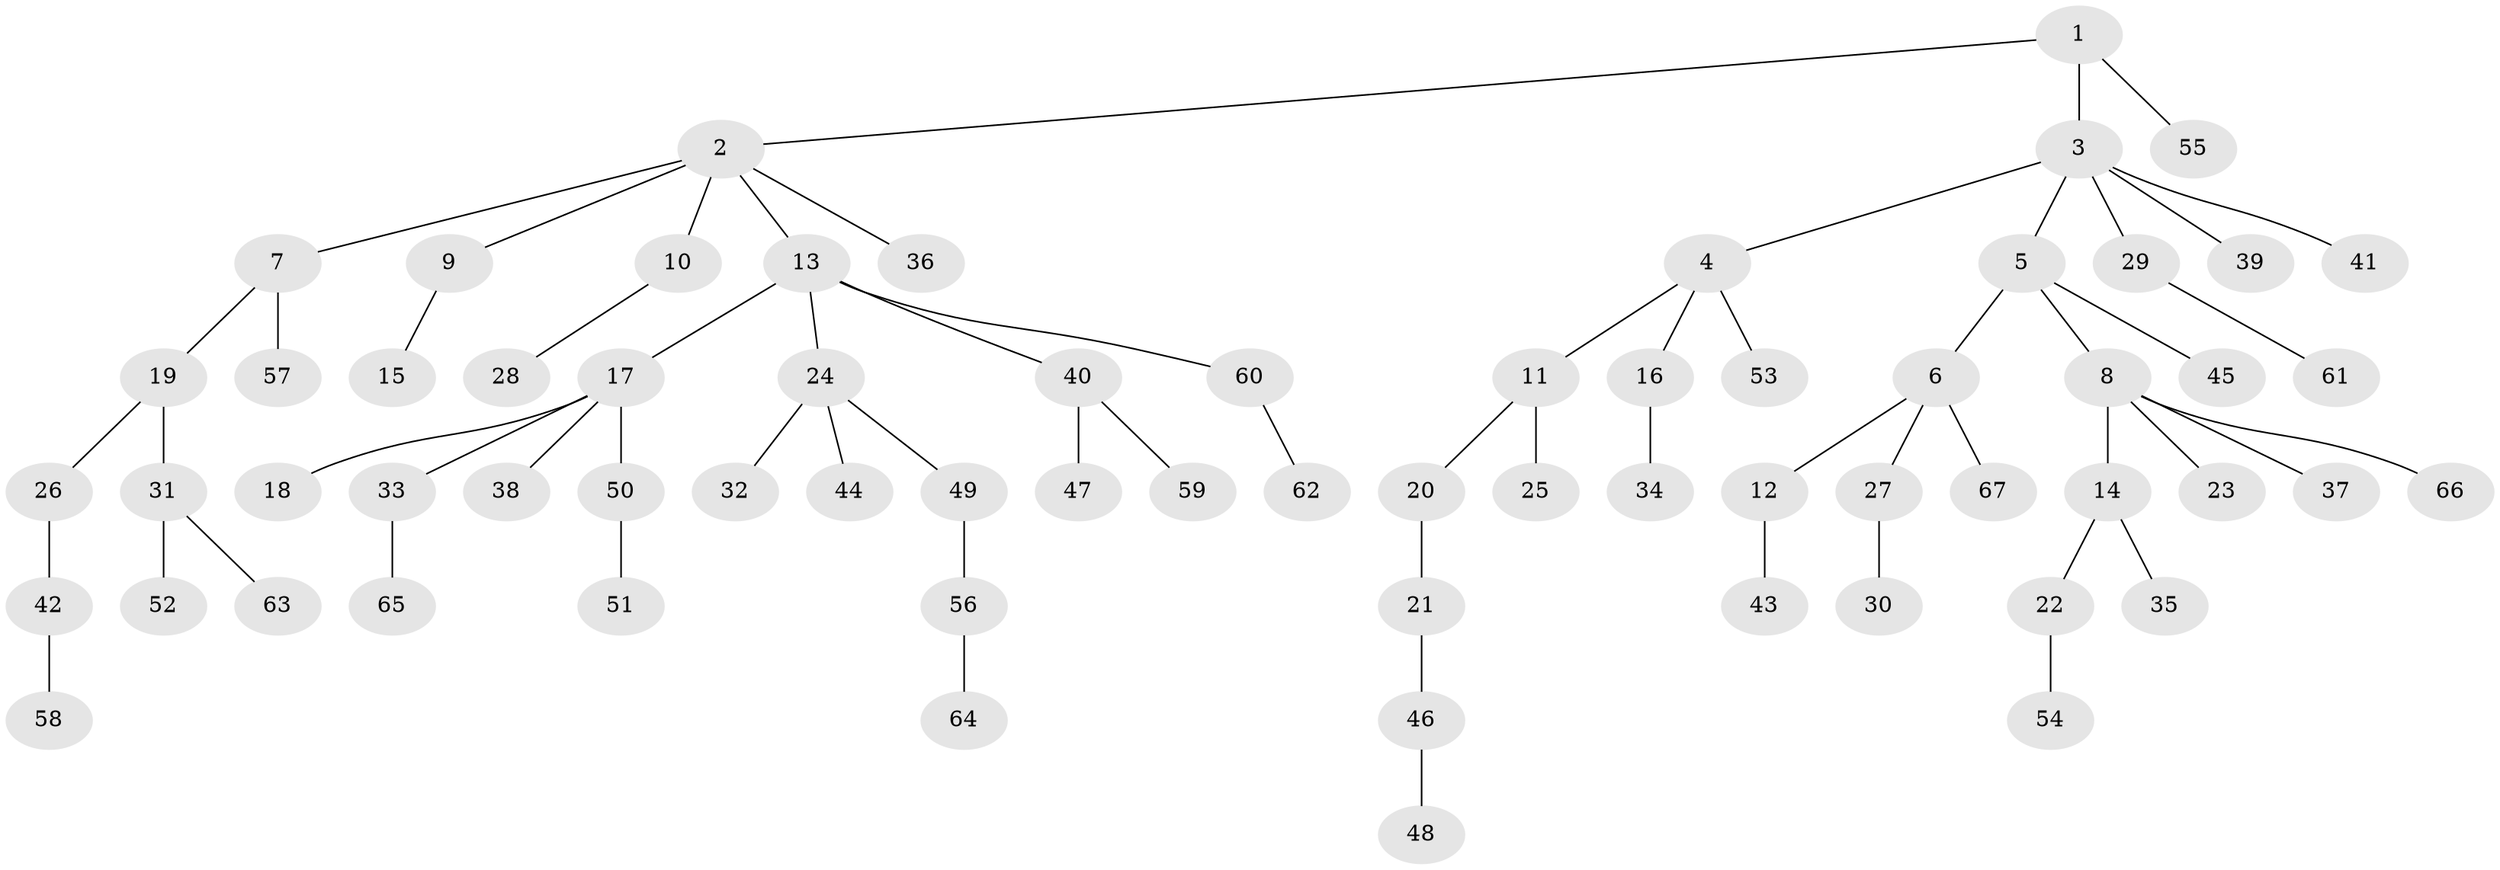 // coarse degree distribution, {2: 0.20588235294117646, 5: 0.058823529411764705, 3: 0.11764705882352941, 1: 0.5294117647058824, 4: 0.08823529411764706}
// Generated by graph-tools (version 1.1) at 2025/37/03/04/25 23:37:17]
// undirected, 67 vertices, 66 edges
graph export_dot {
  node [color=gray90,style=filled];
  1;
  2;
  3;
  4;
  5;
  6;
  7;
  8;
  9;
  10;
  11;
  12;
  13;
  14;
  15;
  16;
  17;
  18;
  19;
  20;
  21;
  22;
  23;
  24;
  25;
  26;
  27;
  28;
  29;
  30;
  31;
  32;
  33;
  34;
  35;
  36;
  37;
  38;
  39;
  40;
  41;
  42;
  43;
  44;
  45;
  46;
  47;
  48;
  49;
  50;
  51;
  52;
  53;
  54;
  55;
  56;
  57;
  58;
  59;
  60;
  61;
  62;
  63;
  64;
  65;
  66;
  67;
  1 -- 2;
  1 -- 3;
  1 -- 55;
  2 -- 7;
  2 -- 9;
  2 -- 10;
  2 -- 13;
  2 -- 36;
  3 -- 4;
  3 -- 5;
  3 -- 29;
  3 -- 39;
  3 -- 41;
  4 -- 11;
  4 -- 16;
  4 -- 53;
  5 -- 6;
  5 -- 8;
  5 -- 45;
  6 -- 12;
  6 -- 27;
  6 -- 67;
  7 -- 19;
  7 -- 57;
  8 -- 14;
  8 -- 23;
  8 -- 37;
  8 -- 66;
  9 -- 15;
  10 -- 28;
  11 -- 20;
  11 -- 25;
  12 -- 43;
  13 -- 17;
  13 -- 24;
  13 -- 40;
  13 -- 60;
  14 -- 22;
  14 -- 35;
  16 -- 34;
  17 -- 18;
  17 -- 33;
  17 -- 38;
  17 -- 50;
  19 -- 26;
  19 -- 31;
  20 -- 21;
  21 -- 46;
  22 -- 54;
  24 -- 32;
  24 -- 44;
  24 -- 49;
  26 -- 42;
  27 -- 30;
  29 -- 61;
  31 -- 52;
  31 -- 63;
  33 -- 65;
  40 -- 47;
  40 -- 59;
  42 -- 58;
  46 -- 48;
  49 -- 56;
  50 -- 51;
  56 -- 64;
  60 -- 62;
}
